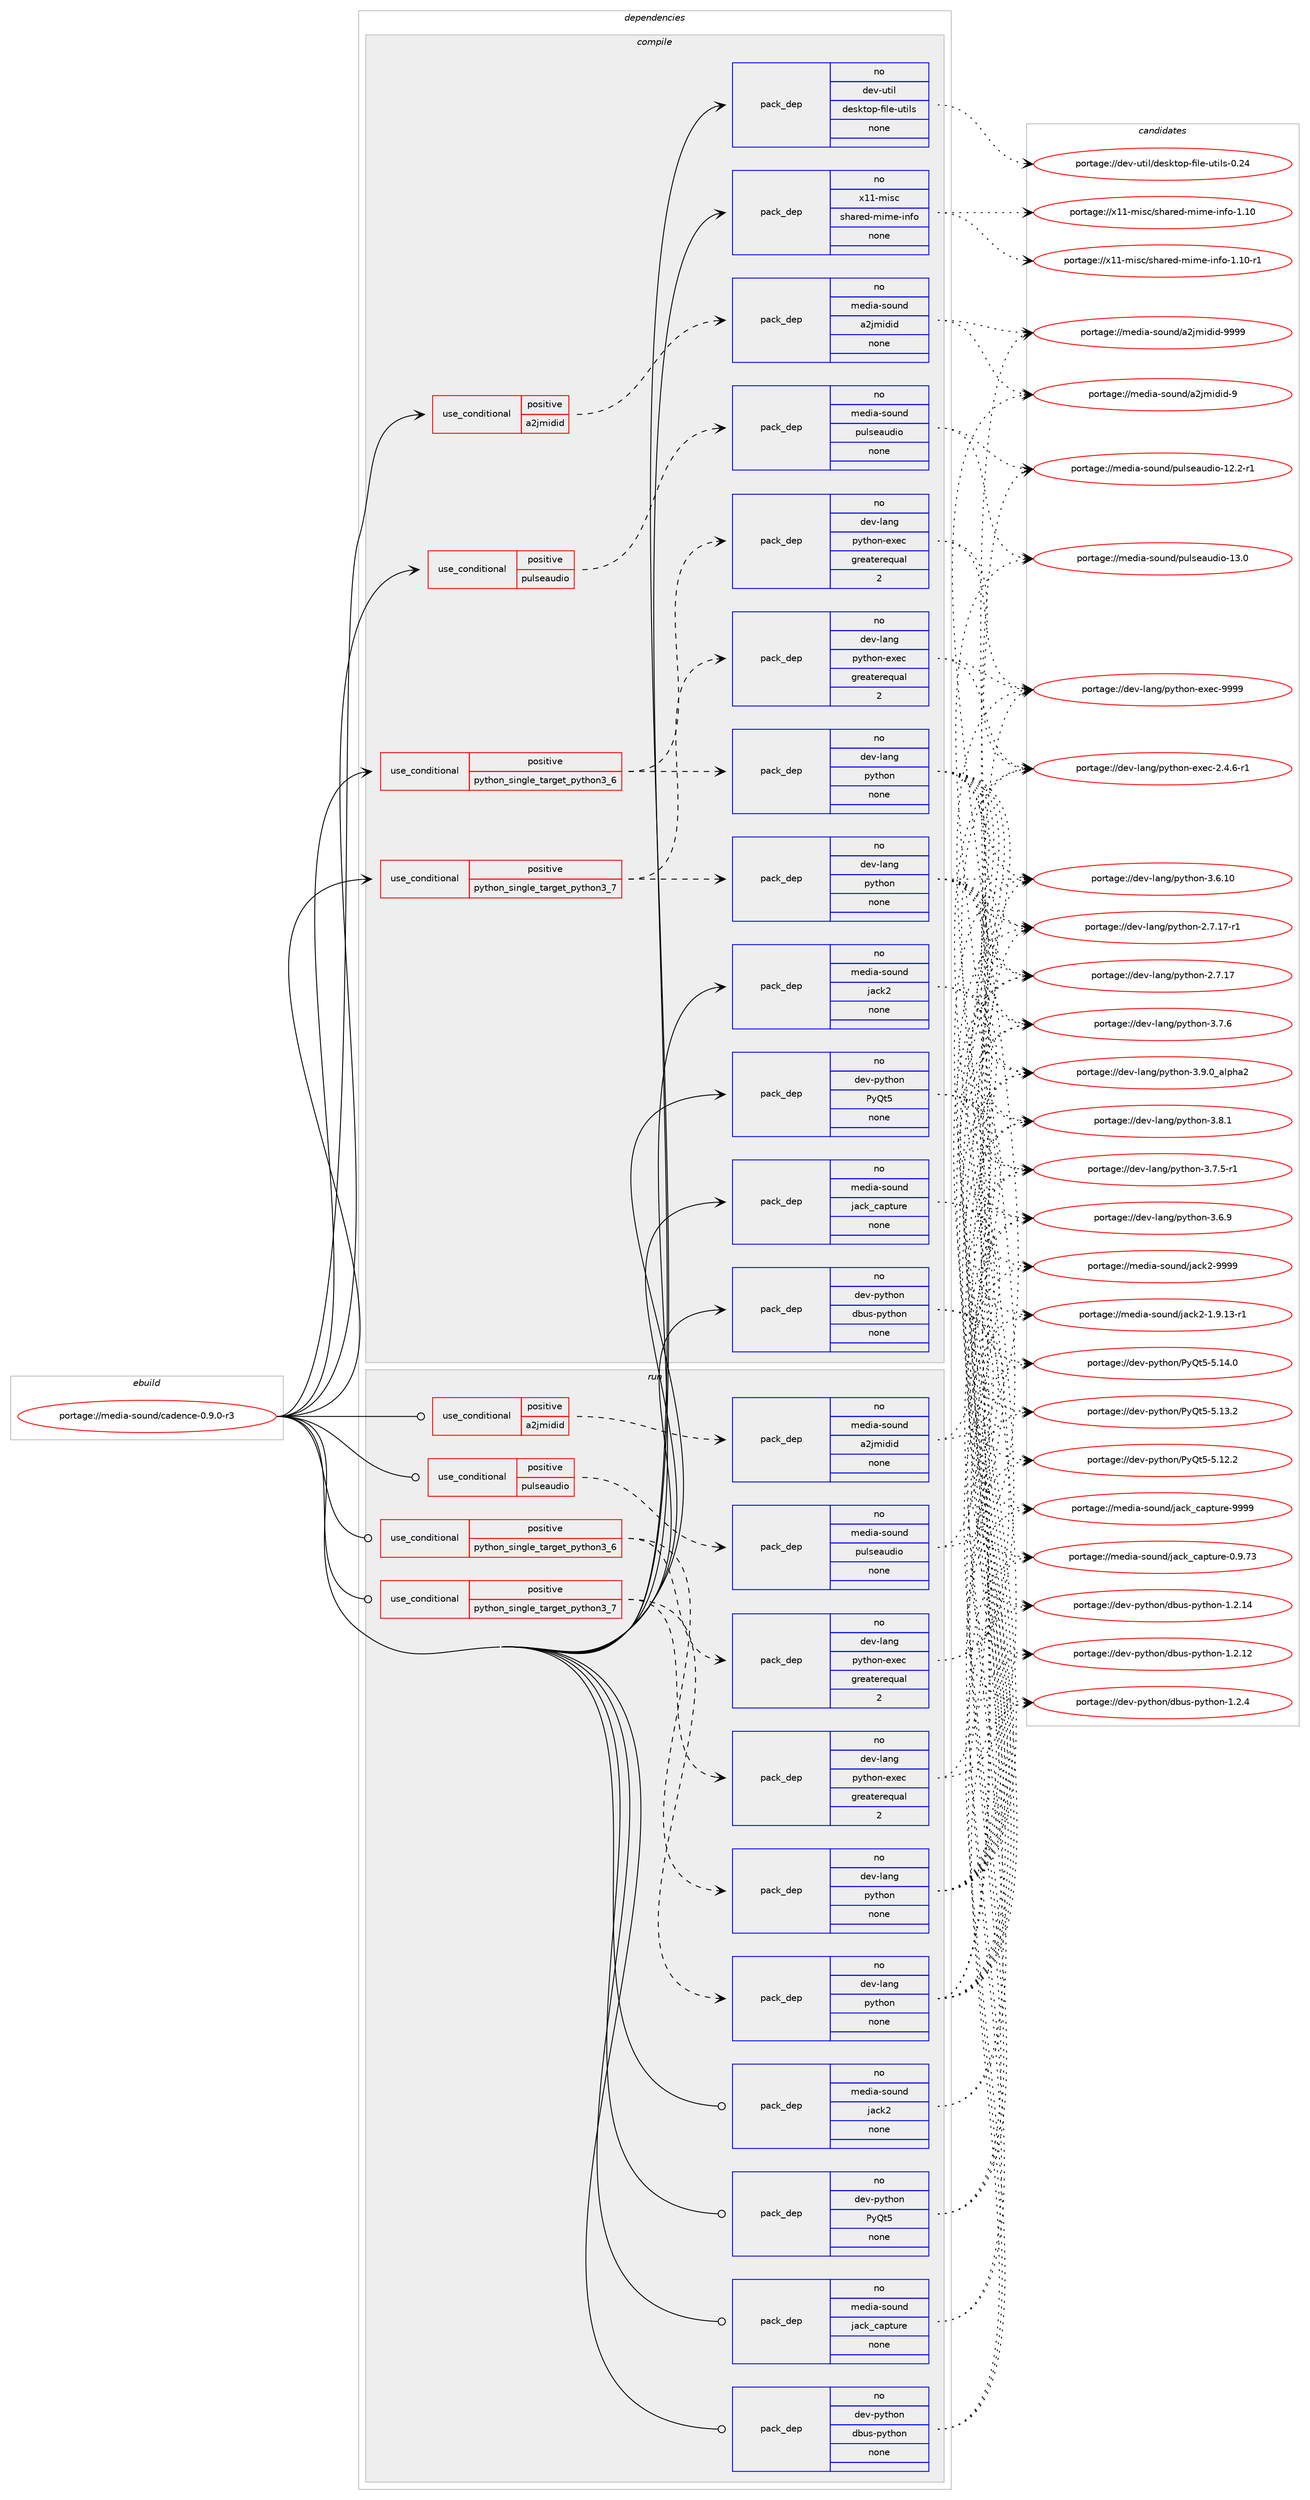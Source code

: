 digraph prolog {

# *************
# Graph options
# *************

newrank=true;
concentrate=true;
compound=true;
graph [rankdir=LR,fontname=Helvetica,fontsize=10,ranksep=1.5];#, ranksep=2.5, nodesep=0.2];
edge  [arrowhead=vee];
node  [fontname=Helvetica,fontsize=10];

# **********
# The ebuild
# **********

subgraph cluster_leftcol {
color=gray;
label=<<i>ebuild</i>>;
id [label="portage://media-sound/cadence-0.9.0-r3", color=red, width=4, href="../media-sound/cadence-0.9.0-r3.svg"];
}

# ****************
# The dependencies
# ****************

subgraph cluster_midcol {
color=gray;
label=<<i>dependencies</i>>;
subgraph cluster_compile {
fillcolor="#eeeeee";
style=filled;
label=<<i>compile</i>>;
subgraph cond44470 {
dependency195484 [label=<<TABLE BORDER="0" CELLBORDER="1" CELLSPACING="0" CELLPADDING="4"><TR><TD ROWSPAN="3" CELLPADDING="10">use_conditional</TD></TR><TR><TD>positive</TD></TR><TR><TD>a2jmidid</TD></TR></TABLE>>, shape=none, color=red];
subgraph pack148024 {
dependency195485 [label=<<TABLE BORDER="0" CELLBORDER="1" CELLSPACING="0" CELLPADDING="4" WIDTH="220"><TR><TD ROWSPAN="6" CELLPADDING="30">pack_dep</TD></TR><TR><TD WIDTH="110">no</TD></TR><TR><TD>media-sound</TD></TR><TR><TD>a2jmidid</TD></TR><TR><TD>none</TD></TR><TR><TD></TD></TR></TABLE>>, shape=none, color=blue];
}
dependency195484:e -> dependency195485:w [weight=20,style="dashed",arrowhead="vee"];
}
id:e -> dependency195484:w [weight=20,style="solid",arrowhead="vee"];
subgraph cond44471 {
dependency195486 [label=<<TABLE BORDER="0" CELLBORDER="1" CELLSPACING="0" CELLPADDING="4"><TR><TD ROWSPAN="3" CELLPADDING="10">use_conditional</TD></TR><TR><TD>positive</TD></TR><TR><TD>pulseaudio</TD></TR></TABLE>>, shape=none, color=red];
subgraph pack148025 {
dependency195487 [label=<<TABLE BORDER="0" CELLBORDER="1" CELLSPACING="0" CELLPADDING="4" WIDTH="220"><TR><TD ROWSPAN="6" CELLPADDING="30">pack_dep</TD></TR><TR><TD WIDTH="110">no</TD></TR><TR><TD>media-sound</TD></TR><TR><TD>pulseaudio</TD></TR><TR><TD>none</TD></TR><TR><TD></TD></TR></TABLE>>, shape=none, color=blue];
}
dependency195486:e -> dependency195487:w [weight=20,style="dashed",arrowhead="vee"];
}
id:e -> dependency195486:w [weight=20,style="solid",arrowhead="vee"];
subgraph cond44472 {
dependency195488 [label=<<TABLE BORDER="0" CELLBORDER="1" CELLSPACING="0" CELLPADDING="4"><TR><TD ROWSPAN="3" CELLPADDING="10">use_conditional</TD></TR><TR><TD>positive</TD></TR><TR><TD>python_single_target_python3_6</TD></TR></TABLE>>, shape=none, color=red];
subgraph pack148026 {
dependency195489 [label=<<TABLE BORDER="0" CELLBORDER="1" CELLSPACING="0" CELLPADDING="4" WIDTH="220"><TR><TD ROWSPAN="6" CELLPADDING="30">pack_dep</TD></TR><TR><TD WIDTH="110">no</TD></TR><TR><TD>dev-lang</TD></TR><TR><TD>python</TD></TR><TR><TD>none</TD></TR><TR><TD></TD></TR></TABLE>>, shape=none, color=blue];
}
dependency195488:e -> dependency195489:w [weight=20,style="dashed",arrowhead="vee"];
subgraph pack148027 {
dependency195490 [label=<<TABLE BORDER="0" CELLBORDER="1" CELLSPACING="0" CELLPADDING="4" WIDTH="220"><TR><TD ROWSPAN="6" CELLPADDING="30">pack_dep</TD></TR><TR><TD WIDTH="110">no</TD></TR><TR><TD>dev-lang</TD></TR><TR><TD>python-exec</TD></TR><TR><TD>greaterequal</TD></TR><TR><TD>2</TD></TR></TABLE>>, shape=none, color=blue];
}
dependency195488:e -> dependency195490:w [weight=20,style="dashed",arrowhead="vee"];
}
id:e -> dependency195488:w [weight=20,style="solid",arrowhead="vee"];
subgraph cond44473 {
dependency195491 [label=<<TABLE BORDER="0" CELLBORDER="1" CELLSPACING="0" CELLPADDING="4"><TR><TD ROWSPAN="3" CELLPADDING="10">use_conditional</TD></TR><TR><TD>positive</TD></TR><TR><TD>python_single_target_python3_7</TD></TR></TABLE>>, shape=none, color=red];
subgraph pack148028 {
dependency195492 [label=<<TABLE BORDER="0" CELLBORDER="1" CELLSPACING="0" CELLPADDING="4" WIDTH="220"><TR><TD ROWSPAN="6" CELLPADDING="30">pack_dep</TD></TR><TR><TD WIDTH="110">no</TD></TR><TR><TD>dev-lang</TD></TR><TR><TD>python</TD></TR><TR><TD>none</TD></TR><TR><TD></TD></TR></TABLE>>, shape=none, color=blue];
}
dependency195491:e -> dependency195492:w [weight=20,style="dashed",arrowhead="vee"];
subgraph pack148029 {
dependency195493 [label=<<TABLE BORDER="0" CELLBORDER="1" CELLSPACING="0" CELLPADDING="4" WIDTH="220"><TR><TD ROWSPAN="6" CELLPADDING="30">pack_dep</TD></TR><TR><TD WIDTH="110">no</TD></TR><TR><TD>dev-lang</TD></TR><TR><TD>python-exec</TD></TR><TR><TD>greaterequal</TD></TR><TR><TD>2</TD></TR></TABLE>>, shape=none, color=blue];
}
dependency195491:e -> dependency195493:w [weight=20,style="dashed",arrowhead="vee"];
}
id:e -> dependency195491:w [weight=20,style="solid",arrowhead="vee"];
subgraph pack148030 {
dependency195494 [label=<<TABLE BORDER="0" CELLBORDER="1" CELLSPACING="0" CELLPADDING="4" WIDTH="220"><TR><TD ROWSPAN="6" CELLPADDING="30">pack_dep</TD></TR><TR><TD WIDTH="110">no</TD></TR><TR><TD>dev-python</TD></TR><TR><TD>PyQt5</TD></TR><TR><TD>none</TD></TR><TR><TD></TD></TR></TABLE>>, shape=none, color=blue];
}
id:e -> dependency195494:w [weight=20,style="solid",arrowhead="vee"];
subgraph pack148031 {
dependency195495 [label=<<TABLE BORDER="0" CELLBORDER="1" CELLSPACING="0" CELLPADDING="4" WIDTH="220"><TR><TD ROWSPAN="6" CELLPADDING="30">pack_dep</TD></TR><TR><TD WIDTH="110">no</TD></TR><TR><TD>dev-python</TD></TR><TR><TD>dbus-python</TD></TR><TR><TD>none</TD></TR><TR><TD></TD></TR></TABLE>>, shape=none, color=blue];
}
id:e -> dependency195495:w [weight=20,style="solid",arrowhead="vee"];
subgraph pack148032 {
dependency195496 [label=<<TABLE BORDER="0" CELLBORDER="1" CELLSPACING="0" CELLPADDING="4" WIDTH="220"><TR><TD ROWSPAN="6" CELLPADDING="30">pack_dep</TD></TR><TR><TD WIDTH="110">no</TD></TR><TR><TD>dev-util</TD></TR><TR><TD>desktop-file-utils</TD></TR><TR><TD>none</TD></TR><TR><TD></TD></TR></TABLE>>, shape=none, color=blue];
}
id:e -> dependency195496:w [weight=20,style="solid",arrowhead="vee"];
subgraph pack148033 {
dependency195497 [label=<<TABLE BORDER="0" CELLBORDER="1" CELLSPACING="0" CELLPADDING="4" WIDTH="220"><TR><TD ROWSPAN="6" CELLPADDING="30">pack_dep</TD></TR><TR><TD WIDTH="110">no</TD></TR><TR><TD>media-sound</TD></TR><TR><TD>jack2</TD></TR><TR><TD>none</TD></TR><TR><TD></TD></TR></TABLE>>, shape=none, color=blue];
}
id:e -> dependency195497:w [weight=20,style="solid",arrowhead="vee"];
subgraph pack148034 {
dependency195498 [label=<<TABLE BORDER="0" CELLBORDER="1" CELLSPACING="0" CELLPADDING="4" WIDTH="220"><TR><TD ROWSPAN="6" CELLPADDING="30">pack_dep</TD></TR><TR><TD WIDTH="110">no</TD></TR><TR><TD>media-sound</TD></TR><TR><TD>jack_capture</TD></TR><TR><TD>none</TD></TR><TR><TD></TD></TR></TABLE>>, shape=none, color=blue];
}
id:e -> dependency195498:w [weight=20,style="solid",arrowhead="vee"];
subgraph pack148035 {
dependency195499 [label=<<TABLE BORDER="0" CELLBORDER="1" CELLSPACING="0" CELLPADDING="4" WIDTH="220"><TR><TD ROWSPAN="6" CELLPADDING="30">pack_dep</TD></TR><TR><TD WIDTH="110">no</TD></TR><TR><TD>x11-misc</TD></TR><TR><TD>shared-mime-info</TD></TR><TR><TD>none</TD></TR><TR><TD></TD></TR></TABLE>>, shape=none, color=blue];
}
id:e -> dependency195499:w [weight=20,style="solid",arrowhead="vee"];
}
subgraph cluster_compileandrun {
fillcolor="#eeeeee";
style=filled;
label=<<i>compile and run</i>>;
}
subgraph cluster_run {
fillcolor="#eeeeee";
style=filled;
label=<<i>run</i>>;
subgraph cond44474 {
dependency195500 [label=<<TABLE BORDER="0" CELLBORDER="1" CELLSPACING="0" CELLPADDING="4"><TR><TD ROWSPAN="3" CELLPADDING="10">use_conditional</TD></TR><TR><TD>positive</TD></TR><TR><TD>a2jmidid</TD></TR></TABLE>>, shape=none, color=red];
subgraph pack148036 {
dependency195501 [label=<<TABLE BORDER="0" CELLBORDER="1" CELLSPACING="0" CELLPADDING="4" WIDTH="220"><TR><TD ROWSPAN="6" CELLPADDING="30">pack_dep</TD></TR><TR><TD WIDTH="110">no</TD></TR><TR><TD>media-sound</TD></TR><TR><TD>a2jmidid</TD></TR><TR><TD>none</TD></TR><TR><TD></TD></TR></TABLE>>, shape=none, color=blue];
}
dependency195500:e -> dependency195501:w [weight=20,style="dashed",arrowhead="vee"];
}
id:e -> dependency195500:w [weight=20,style="solid",arrowhead="odot"];
subgraph cond44475 {
dependency195502 [label=<<TABLE BORDER="0" CELLBORDER="1" CELLSPACING="0" CELLPADDING="4"><TR><TD ROWSPAN="3" CELLPADDING="10">use_conditional</TD></TR><TR><TD>positive</TD></TR><TR><TD>pulseaudio</TD></TR></TABLE>>, shape=none, color=red];
subgraph pack148037 {
dependency195503 [label=<<TABLE BORDER="0" CELLBORDER="1" CELLSPACING="0" CELLPADDING="4" WIDTH="220"><TR><TD ROWSPAN="6" CELLPADDING="30">pack_dep</TD></TR><TR><TD WIDTH="110">no</TD></TR><TR><TD>media-sound</TD></TR><TR><TD>pulseaudio</TD></TR><TR><TD>none</TD></TR><TR><TD></TD></TR></TABLE>>, shape=none, color=blue];
}
dependency195502:e -> dependency195503:w [weight=20,style="dashed",arrowhead="vee"];
}
id:e -> dependency195502:w [weight=20,style="solid",arrowhead="odot"];
subgraph cond44476 {
dependency195504 [label=<<TABLE BORDER="0" CELLBORDER="1" CELLSPACING="0" CELLPADDING="4"><TR><TD ROWSPAN="3" CELLPADDING="10">use_conditional</TD></TR><TR><TD>positive</TD></TR><TR><TD>python_single_target_python3_6</TD></TR></TABLE>>, shape=none, color=red];
subgraph pack148038 {
dependency195505 [label=<<TABLE BORDER="0" CELLBORDER="1" CELLSPACING="0" CELLPADDING="4" WIDTH="220"><TR><TD ROWSPAN="6" CELLPADDING="30">pack_dep</TD></TR><TR><TD WIDTH="110">no</TD></TR><TR><TD>dev-lang</TD></TR><TR><TD>python</TD></TR><TR><TD>none</TD></TR><TR><TD></TD></TR></TABLE>>, shape=none, color=blue];
}
dependency195504:e -> dependency195505:w [weight=20,style="dashed",arrowhead="vee"];
subgraph pack148039 {
dependency195506 [label=<<TABLE BORDER="0" CELLBORDER="1" CELLSPACING="0" CELLPADDING="4" WIDTH="220"><TR><TD ROWSPAN="6" CELLPADDING="30">pack_dep</TD></TR><TR><TD WIDTH="110">no</TD></TR><TR><TD>dev-lang</TD></TR><TR><TD>python-exec</TD></TR><TR><TD>greaterequal</TD></TR><TR><TD>2</TD></TR></TABLE>>, shape=none, color=blue];
}
dependency195504:e -> dependency195506:w [weight=20,style="dashed",arrowhead="vee"];
}
id:e -> dependency195504:w [weight=20,style="solid",arrowhead="odot"];
subgraph cond44477 {
dependency195507 [label=<<TABLE BORDER="0" CELLBORDER="1" CELLSPACING="0" CELLPADDING="4"><TR><TD ROWSPAN="3" CELLPADDING="10">use_conditional</TD></TR><TR><TD>positive</TD></TR><TR><TD>python_single_target_python3_7</TD></TR></TABLE>>, shape=none, color=red];
subgraph pack148040 {
dependency195508 [label=<<TABLE BORDER="0" CELLBORDER="1" CELLSPACING="0" CELLPADDING="4" WIDTH="220"><TR><TD ROWSPAN="6" CELLPADDING="30">pack_dep</TD></TR><TR><TD WIDTH="110">no</TD></TR><TR><TD>dev-lang</TD></TR><TR><TD>python</TD></TR><TR><TD>none</TD></TR><TR><TD></TD></TR></TABLE>>, shape=none, color=blue];
}
dependency195507:e -> dependency195508:w [weight=20,style="dashed",arrowhead="vee"];
subgraph pack148041 {
dependency195509 [label=<<TABLE BORDER="0" CELLBORDER="1" CELLSPACING="0" CELLPADDING="4" WIDTH="220"><TR><TD ROWSPAN="6" CELLPADDING="30">pack_dep</TD></TR><TR><TD WIDTH="110">no</TD></TR><TR><TD>dev-lang</TD></TR><TR><TD>python-exec</TD></TR><TR><TD>greaterequal</TD></TR><TR><TD>2</TD></TR></TABLE>>, shape=none, color=blue];
}
dependency195507:e -> dependency195509:w [weight=20,style="dashed",arrowhead="vee"];
}
id:e -> dependency195507:w [weight=20,style="solid",arrowhead="odot"];
subgraph pack148042 {
dependency195510 [label=<<TABLE BORDER="0" CELLBORDER="1" CELLSPACING="0" CELLPADDING="4" WIDTH="220"><TR><TD ROWSPAN="6" CELLPADDING="30">pack_dep</TD></TR><TR><TD WIDTH="110">no</TD></TR><TR><TD>dev-python</TD></TR><TR><TD>PyQt5</TD></TR><TR><TD>none</TD></TR><TR><TD></TD></TR></TABLE>>, shape=none, color=blue];
}
id:e -> dependency195510:w [weight=20,style="solid",arrowhead="odot"];
subgraph pack148043 {
dependency195511 [label=<<TABLE BORDER="0" CELLBORDER="1" CELLSPACING="0" CELLPADDING="4" WIDTH="220"><TR><TD ROWSPAN="6" CELLPADDING="30">pack_dep</TD></TR><TR><TD WIDTH="110">no</TD></TR><TR><TD>dev-python</TD></TR><TR><TD>dbus-python</TD></TR><TR><TD>none</TD></TR><TR><TD></TD></TR></TABLE>>, shape=none, color=blue];
}
id:e -> dependency195511:w [weight=20,style="solid",arrowhead="odot"];
subgraph pack148044 {
dependency195512 [label=<<TABLE BORDER="0" CELLBORDER="1" CELLSPACING="0" CELLPADDING="4" WIDTH="220"><TR><TD ROWSPAN="6" CELLPADDING="30">pack_dep</TD></TR><TR><TD WIDTH="110">no</TD></TR><TR><TD>media-sound</TD></TR><TR><TD>jack2</TD></TR><TR><TD>none</TD></TR><TR><TD></TD></TR></TABLE>>, shape=none, color=blue];
}
id:e -> dependency195512:w [weight=20,style="solid",arrowhead="odot"];
subgraph pack148045 {
dependency195513 [label=<<TABLE BORDER="0" CELLBORDER="1" CELLSPACING="0" CELLPADDING="4" WIDTH="220"><TR><TD ROWSPAN="6" CELLPADDING="30">pack_dep</TD></TR><TR><TD WIDTH="110">no</TD></TR><TR><TD>media-sound</TD></TR><TR><TD>jack_capture</TD></TR><TR><TD>none</TD></TR><TR><TD></TD></TR></TABLE>>, shape=none, color=blue];
}
id:e -> dependency195513:w [weight=20,style="solid",arrowhead="odot"];
}
}

# **************
# The candidates
# **************

subgraph cluster_choices {
rank=same;
color=gray;
label=<<i>candidates</i>>;

subgraph choice148024 {
color=black;
nodesep=1;
choice10910110010597451151111171101004797501061091051001051004557575757 [label="portage://media-sound/a2jmidid-9999", color=red, width=4,href="../media-sound/a2jmidid-9999.svg"];
choice10910110010597451151111171101004797501061091051001051004557 [label="portage://media-sound/a2jmidid-9", color=red, width=4,href="../media-sound/a2jmidid-9.svg"];
dependency195485:e -> choice10910110010597451151111171101004797501061091051001051004557575757:w [style=dotted,weight="100"];
dependency195485:e -> choice10910110010597451151111171101004797501061091051001051004557:w [style=dotted,weight="100"];
}
subgraph choice148025 {
color=black;
nodesep=1;
choice109101100105974511511111711010047112117108115101971171001051114549514648 [label="portage://media-sound/pulseaudio-13.0", color=red, width=4,href="../media-sound/pulseaudio-13.0.svg"];
choice1091011001059745115111117110100471121171081151019711710010511145495046504511449 [label="portage://media-sound/pulseaudio-12.2-r1", color=red, width=4,href="../media-sound/pulseaudio-12.2-r1.svg"];
dependency195487:e -> choice109101100105974511511111711010047112117108115101971171001051114549514648:w [style=dotted,weight="100"];
dependency195487:e -> choice1091011001059745115111117110100471121171081151019711710010511145495046504511449:w [style=dotted,weight="100"];
}
subgraph choice148026 {
color=black;
nodesep=1;
choice10010111845108971101034711212111610411111045514657464895971081121049750 [label="portage://dev-lang/python-3.9.0_alpha2", color=red, width=4,href="../dev-lang/python-3.9.0_alpha2.svg"];
choice100101118451089711010347112121116104111110455146564649 [label="portage://dev-lang/python-3.8.1", color=red, width=4,href="../dev-lang/python-3.8.1.svg"];
choice100101118451089711010347112121116104111110455146554654 [label="portage://dev-lang/python-3.7.6", color=red, width=4,href="../dev-lang/python-3.7.6.svg"];
choice1001011184510897110103471121211161041111104551465546534511449 [label="portage://dev-lang/python-3.7.5-r1", color=red, width=4,href="../dev-lang/python-3.7.5-r1.svg"];
choice100101118451089711010347112121116104111110455146544657 [label="portage://dev-lang/python-3.6.9", color=red, width=4,href="../dev-lang/python-3.6.9.svg"];
choice10010111845108971101034711212111610411111045514654464948 [label="portage://dev-lang/python-3.6.10", color=red, width=4,href="../dev-lang/python-3.6.10.svg"];
choice100101118451089711010347112121116104111110455046554649554511449 [label="portage://dev-lang/python-2.7.17-r1", color=red, width=4,href="../dev-lang/python-2.7.17-r1.svg"];
choice10010111845108971101034711212111610411111045504655464955 [label="portage://dev-lang/python-2.7.17", color=red, width=4,href="../dev-lang/python-2.7.17.svg"];
dependency195489:e -> choice10010111845108971101034711212111610411111045514657464895971081121049750:w [style=dotted,weight="100"];
dependency195489:e -> choice100101118451089711010347112121116104111110455146564649:w [style=dotted,weight="100"];
dependency195489:e -> choice100101118451089711010347112121116104111110455146554654:w [style=dotted,weight="100"];
dependency195489:e -> choice1001011184510897110103471121211161041111104551465546534511449:w [style=dotted,weight="100"];
dependency195489:e -> choice100101118451089711010347112121116104111110455146544657:w [style=dotted,weight="100"];
dependency195489:e -> choice10010111845108971101034711212111610411111045514654464948:w [style=dotted,weight="100"];
dependency195489:e -> choice100101118451089711010347112121116104111110455046554649554511449:w [style=dotted,weight="100"];
dependency195489:e -> choice10010111845108971101034711212111610411111045504655464955:w [style=dotted,weight="100"];
}
subgraph choice148027 {
color=black;
nodesep=1;
choice10010111845108971101034711212111610411111045101120101994557575757 [label="portage://dev-lang/python-exec-9999", color=red, width=4,href="../dev-lang/python-exec-9999.svg"];
choice10010111845108971101034711212111610411111045101120101994550465246544511449 [label="portage://dev-lang/python-exec-2.4.6-r1", color=red, width=4,href="../dev-lang/python-exec-2.4.6-r1.svg"];
dependency195490:e -> choice10010111845108971101034711212111610411111045101120101994557575757:w [style=dotted,weight="100"];
dependency195490:e -> choice10010111845108971101034711212111610411111045101120101994550465246544511449:w [style=dotted,weight="100"];
}
subgraph choice148028 {
color=black;
nodesep=1;
choice10010111845108971101034711212111610411111045514657464895971081121049750 [label="portage://dev-lang/python-3.9.0_alpha2", color=red, width=4,href="../dev-lang/python-3.9.0_alpha2.svg"];
choice100101118451089711010347112121116104111110455146564649 [label="portage://dev-lang/python-3.8.1", color=red, width=4,href="../dev-lang/python-3.8.1.svg"];
choice100101118451089711010347112121116104111110455146554654 [label="portage://dev-lang/python-3.7.6", color=red, width=4,href="../dev-lang/python-3.7.6.svg"];
choice1001011184510897110103471121211161041111104551465546534511449 [label="portage://dev-lang/python-3.7.5-r1", color=red, width=4,href="../dev-lang/python-3.7.5-r1.svg"];
choice100101118451089711010347112121116104111110455146544657 [label="portage://dev-lang/python-3.6.9", color=red, width=4,href="../dev-lang/python-3.6.9.svg"];
choice10010111845108971101034711212111610411111045514654464948 [label="portage://dev-lang/python-3.6.10", color=red, width=4,href="../dev-lang/python-3.6.10.svg"];
choice100101118451089711010347112121116104111110455046554649554511449 [label="portage://dev-lang/python-2.7.17-r1", color=red, width=4,href="../dev-lang/python-2.7.17-r1.svg"];
choice10010111845108971101034711212111610411111045504655464955 [label="portage://dev-lang/python-2.7.17", color=red, width=4,href="../dev-lang/python-2.7.17.svg"];
dependency195492:e -> choice10010111845108971101034711212111610411111045514657464895971081121049750:w [style=dotted,weight="100"];
dependency195492:e -> choice100101118451089711010347112121116104111110455146564649:w [style=dotted,weight="100"];
dependency195492:e -> choice100101118451089711010347112121116104111110455146554654:w [style=dotted,weight="100"];
dependency195492:e -> choice1001011184510897110103471121211161041111104551465546534511449:w [style=dotted,weight="100"];
dependency195492:e -> choice100101118451089711010347112121116104111110455146544657:w [style=dotted,weight="100"];
dependency195492:e -> choice10010111845108971101034711212111610411111045514654464948:w [style=dotted,weight="100"];
dependency195492:e -> choice100101118451089711010347112121116104111110455046554649554511449:w [style=dotted,weight="100"];
dependency195492:e -> choice10010111845108971101034711212111610411111045504655464955:w [style=dotted,weight="100"];
}
subgraph choice148029 {
color=black;
nodesep=1;
choice10010111845108971101034711212111610411111045101120101994557575757 [label="portage://dev-lang/python-exec-9999", color=red, width=4,href="../dev-lang/python-exec-9999.svg"];
choice10010111845108971101034711212111610411111045101120101994550465246544511449 [label="portage://dev-lang/python-exec-2.4.6-r1", color=red, width=4,href="../dev-lang/python-exec-2.4.6-r1.svg"];
dependency195493:e -> choice10010111845108971101034711212111610411111045101120101994557575757:w [style=dotted,weight="100"];
dependency195493:e -> choice10010111845108971101034711212111610411111045101120101994550465246544511449:w [style=dotted,weight="100"];
}
subgraph choice148030 {
color=black;
nodesep=1;
choice100101118451121211161041111104780121811165345534649524648 [label="portage://dev-python/PyQt5-5.14.0", color=red, width=4,href="../dev-python/PyQt5-5.14.0.svg"];
choice100101118451121211161041111104780121811165345534649514650 [label="portage://dev-python/PyQt5-5.13.2", color=red, width=4,href="../dev-python/PyQt5-5.13.2.svg"];
choice100101118451121211161041111104780121811165345534649504650 [label="portage://dev-python/PyQt5-5.12.2", color=red, width=4,href="../dev-python/PyQt5-5.12.2.svg"];
dependency195494:e -> choice100101118451121211161041111104780121811165345534649524648:w [style=dotted,weight="100"];
dependency195494:e -> choice100101118451121211161041111104780121811165345534649514650:w [style=dotted,weight="100"];
dependency195494:e -> choice100101118451121211161041111104780121811165345534649504650:w [style=dotted,weight="100"];
}
subgraph choice148031 {
color=black;
nodesep=1;
choice10010111845112121116104111110471009811711545112121116104111110454946504652 [label="portage://dev-python/dbus-python-1.2.4", color=red, width=4,href="../dev-python/dbus-python-1.2.4.svg"];
choice1001011184511212111610411111047100981171154511212111610411111045494650464952 [label="portage://dev-python/dbus-python-1.2.14", color=red, width=4,href="../dev-python/dbus-python-1.2.14.svg"];
choice1001011184511212111610411111047100981171154511212111610411111045494650464950 [label="portage://dev-python/dbus-python-1.2.12", color=red, width=4,href="../dev-python/dbus-python-1.2.12.svg"];
dependency195495:e -> choice10010111845112121116104111110471009811711545112121116104111110454946504652:w [style=dotted,weight="100"];
dependency195495:e -> choice1001011184511212111610411111047100981171154511212111610411111045494650464952:w [style=dotted,weight="100"];
dependency195495:e -> choice1001011184511212111610411111047100981171154511212111610411111045494650464950:w [style=dotted,weight="100"];
}
subgraph choice148032 {
color=black;
nodesep=1;
choice100101118451171161051084710010111510711611111245102105108101451171161051081154548465052 [label="portage://dev-util/desktop-file-utils-0.24", color=red, width=4,href="../dev-util/desktop-file-utils-0.24.svg"];
dependency195496:e -> choice100101118451171161051084710010111510711611111245102105108101451171161051081154548465052:w [style=dotted,weight="100"];
}
subgraph choice148033 {
color=black;
nodesep=1;
choice1091011001059745115111117110100471069799107504557575757 [label="portage://media-sound/jack2-9999", color=red, width=4,href="../media-sound/jack2-9999.svg"];
choice109101100105974511511111711010047106979910750454946574649514511449 [label="portage://media-sound/jack2-1.9.13-r1", color=red, width=4,href="../media-sound/jack2-1.9.13-r1.svg"];
dependency195497:e -> choice1091011001059745115111117110100471069799107504557575757:w [style=dotted,weight="100"];
dependency195497:e -> choice109101100105974511511111711010047106979910750454946574649514511449:w [style=dotted,weight="100"];
}
subgraph choice148034 {
color=black;
nodesep=1;
choice10910110010597451151111171101004710697991079599971121161171141014557575757 [label="portage://media-sound/jack_capture-9999", color=red, width=4,href="../media-sound/jack_capture-9999.svg"];
choice109101100105974511511111711010047106979910795999711211611711410145484657465551 [label="portage://media-sound/jack_capture-0.9.73", color=red, width=4,href="../media-sound/jack_capture-0.9.73.svg"];
dependency195498:e -> choice10910110010597451151111171101004710697991079599971121161171141014557575757:w [style=dotted,weight="100"];
dependency195498:e -> choice109101100105974511511111711010047106979910795999711211611711410145484657465551:w [style=dotted,weight="100"];
}
subgraph choice148035 {
color=black;
nodesep=1;
choice120494945109105115994711510497114101100451091051091014510511010211145494649484511449 [label="portage://x11-misc/shared-mime-info-1.10-r1", color=red, width=4,href="../x11-misc/shared-mime-info-1.10-r1.svg"];
choice12049494510910511599471151049711410110045109105109101451051101021114549464948 [label="portage://x11-misc/shared-mime-info-1.10", color=red, width=4,href="../x11-misc/shared-mime-info-1.10.svg"];
dependency195499:e -> choice120494945109105115994711510497114101100451091051091014510511010211145494649484511449:w [style=dotted,weight="100"];
dependency195499:e -> choice12049494510910511599471151049711410110045109105109101451051101021114549464948:w [style=dotted,weight="100"];
}
subgraph choice148036 {
color=black;
nodesep=1;
choice10910110010597451151111171101004797501061091051001051004557575757 [label="portage://media-sound/a2jmidid-9999", color=red, width=4,href="../media-sound/a2jmidid-9999.svg"];
choice10910110010597451151111171101004797501061091051001051004557 [label="portage://media-sound/a2jmidid-9", color=red, width=4,href="../media-sound/a2jmidid-9.svg"];
dependency195501:e -> choice10910110010597451151111171101004797501061091051001051004557575757:w [style=dotted,weight="100"];
dependency195501:e -> choice10910110010597451151111171101004797501061091051001051004557:w [style=dotted,weight="100"];
}
subgraph choice148037 {
color=black;
nodesep=1;
choice109101100105974511511111711010047112117108115101971171001051114549514648 [label="portage://media-sound/pulseaudio-13.0", color=red, width=4,href="../media-sound/pulseaudio-13.0.svg"];
choice1091011001059745115111117110100471121171081151019711710010511145495046504511449 [label="portage://media-sound/pulseaudio-12.2-r1", color=red, width=4,href="../media-sound/pulseaudio-12.2-r1.svg"];
dependency195503:e -> choice109101100105974511511111711010047112117108115101971171001051114549514648:w [style=dotted,weight="100"];
dependency195503:e -> choice1091011001059745115111117110100471121171081151019711710010511145495046504511449:w [style=dotted,weight="100"];
}
subgraph choice148038 {
color=black;
nodesep=1;
choice10010111845108971101034711212111610411111045514657464895971081121049750 [label="portage://dev-lang/python-3.9.0_alpha2", color=red, width=4,href="../dev-lang/python-3.9.0_alpha2.svg"];
choice100101118451089711010347112121116104111110455146564649 [label="portage://dev-lang/python-3.8.1", color=red, width=4,href="../dev-lang/python-3.8.1.svg"];
choice100101118451089711010347112121116104111110455146554654 [label="portage://dev-lang/python-3.7.6", color=red, width=4,href="../dev-lang/python-3.7.6.svg"];
choice1001011184510897110103471121211161041111104551465546534511449 [label="portage://dev-lang/python-3.7.5-r1", color=red, width=4,href="../dev-lang/python-3.7.5-r1.svg"];
choice100101118451089711010347112121116104111110455146544657 [label="portage://dev-lang/python-3.6.9", color=red, width=4,href="../dev-lang/python-3.6.9.svg"];
choice10010111845108971101034711212111610411111045514654464948 [label="portage://dev-lang/python-3.6.10", color=red, width=4,href="../dev-lang/python-3.6.10.svg"];
choice100101118451089711010347112121116104111110455046554649554511449 [label="portage://dev-lang/python-2.7.17-r1", color=red, width=4,href="../dev-lang/python-2.7.17-r1.svg"];
choice10010111845108971101034711212111610411111045504655464955 [label="portage://dev-lang/python-2.7.17", color=red, width=4,href="../dev-lang/python-2.7.17.svg"];
dependency195505:e -> choice10010111845108971101034711212111610411111045514657464895971081121049750:w [style=dotted,weight="100"];
dependency195505:e -> choice100101118451089711010347112121116104111110455146564649:w [style=dotted,weight="100"];
dependency195505:e -> choice100101118451089711010347112121116104111110455146554654:w [style=dotted,weight="100"];
dependency195505:e -> choice1001011184510897110103471121211161041111104551465546534511449:w [style=dotted,weight="100"];
dependency195505:e -> choice100101118451089711010347112121116104111110455146544657:w [style=dotted,weight="100"];
dependency195505:e -> choice10010111845108971101034711212111610411111045514654464948:w [style=dotted,weight="100"];
dependency195505:e -> choice100101118451089711010347112121116104111110455046554649554511449:w [style=dotted,weight="100"];
dependency195505:e -> choice10010111845108971101034711212111610411111045504655464955:w [style=dotted,weight="100"];
}
subgraph choice148039 {
color=black;
nodesep=1;
choice10010111845108971101034711212111610411111045101120101994557575757 [label="portage://dev-lang/python-exec-9999", color=red, width=4,href="../dev-lang/python-exec-9999.svg"];
choice10010111845108971101034711212111610411111045101120101994550465246544511449 [label="portage://dev-lang/python-exec-2.4.6-r1", color=red, width=4,href="../dev-lang/python-exec-2.4.6-r1.svg"];
dependency195506:e -> choice10010111845108971101034711212111610411111045101120101994557575757:w [style=dotted,weight="100"];
dependency195506:e -> choice10010111845108971101034711212111610411111045101120101994550465246544511449:w [style=dotted,weight="100"];
}
subgraph choice148040 {
color=black;
nodesep=1;
choice10010111845108971101034711212111610411111045514657464895971081121049750 [label="portage://dev-lang/python-3.9.0_alpha2", color=red, width=4,href="../dev-lang/python-3.9.0_alpha2.svg"];
choice100101118451089711010347112121116104111110455146564649 [label="portage://dev-lang/python-3.8.1", color=red, width=4,href="../dev-lang/python-3.8.1.svg"];
choice100101118451089711010347112121116104111110455146554654 [label="portage://dev-lang/python-3.7.6", color=red, width=4,href="../dev-lang/python-3.7.6.svg"];
choice1001011184510897110103471121211161041111104551465546534511449 [label="portage://dev-lang/python-3.7.5-r1", color=red, width=4,href="../dev-lang/python-3.7.5-r1.svg"];
choice100101118451089711010347112121116104111110455146544657 [label="portage://dev-lang/python-3.6.9", color=red, width=4,href="../dev-lang/python-3.6.9.svg"];
choice10010111845108971101034711212111610411111045514654464948 [label="portage://dev-lang/python-3.6.10", color=red, width=4,href="../dev-lang/python-3.6.10.svg"];
choice100101118451089711010347112121116104111110455046554649554511449 [label="portage://dev-lang/python-2.7.17-r1", color=red, width=4,href="../dev-lang/python-2.7.17-r1.svg"];
choice10010111845108971101034711212111610411111045504655464955 [label="portage://dev-lang/python-2.7.17", color=red, width=4,href="../dev-lang/python-2.7.17.svg"];
dependency195508:e -> choice10010111845108971101034711212111610411111045514657464895971081121049750:w [style=dotted,weight="100"];
dependency195508:e -> choice100101118451089711010347112121116104111110455146564649:w [style=dotted,weight="100"];
dependency195508:e -> choice100101118451089711010347112121116104111110455146554654:w [style=dotted,weight="100"];
dependency195508:e -> choice1001011184510897110103471121211161041111104551465546534511449:w [style=dotted,weight="100"];
dependency195508:e -> choice100101118451089711010347112121116104111110455146544657:w [style=dotted,weight="100"];
dependency195508:e -> choice10010111845108971101034711212111610411111045514654464948:w [style=dotted,weight="100"];
dependency195508:e -> choice100101118451089711010347112121116104111110455046554649554511449:w [style=dotted,weight="100"];
dependency195508:e -> choice10010111845108971101034711212111610411111045504655464955:w [style=dotted,weight="100"];
}
subgraph choice148041 {
color=black;
nodesep=1;
choice10010111845108971101034711212111610411111045101120101994557575757 [label="portage://dev-lang/python-exec-9999", color=red, width=4,href="../dev-lang/python-exec-9999.svg"];
choice10010111845108971101034711212111610411111045101120101994550465246544511449 [label="portage://dev-lang/python-exec-2.4.6-r1", color=red, width=4,href="../dev-lang/python-exec-2.4.6-r1.svg"];
dependency195509:e -> choice10010111845108971101034711212111610411111045101120101994557575757:w [style=dotted,weight="100"];
dependency195509:e -> choice10010111845108971101034711212111610411111045101120101994550465246544511449:w [style=dotted,weight="100"];
}
subgraph choice148042 {
color=black;
nodesep=1;
choice100101118451121211161041111104780121811165345534649524648 [label="portage://dev-python/PyQt5-5.14.0", color=red, width=4,href="../dev-python/PyQt5-5.14.0.svg"];
choice100101118451121211161041111104780121811165345534649514650 [label="portage://dev-python/PyQt5-5.13.2", color=red, width=4,href="../dev-python/PyQt5-5.13.2.svg"];
choice100101118451121211161041111104780121811165345534649504650 [label="portage://dev-python/PyQt5-5.12.2", color=red, width=4,href="../dev-python/PyQt5-5.12.2.svg"];
dependency195510:e -> choice100101118451121211161041111104780121811165345534649524648:w [style=dotted,weight="100"];
dependency195510:e -> choice100101118451121211161041111104780121811165345534649514650:w [style=dotted,weight="100"];
dependency195510:e -> choice100101118451121211161041111104780121811165345534649504650:w [style=dotted,weight="100"];
}
subgraph choice148043 {
color=black;
nodesep=1;
choice10010111845112121116104111110471009811711545112121116104111110454946504652 [label="portage://dev-python/dbus-python-1.2.4", color=red, width=4,href="../dev-python/dbus-python-1.2.4.svg"];
choice1001011184511212111610411111047100981171154511212111610411111045494650464952 [label="portage://dev-python/dbus-python-1.2.14", color=red, width=4,href="../dev-python/dbus-python-1.2.14.svg"];
choice1001011184511212111610411111047100981171154511212111610411111045494650464950 [label="portage://dev-python/dbus-python-1.2.12", color=red, width=4,href="../dev-python/dbus-python-1.2.12.svg"];
dependency195511:e -> choice10010111845112121116104111110471009811711545112121116104111110454946504652:w [style=dotted,weight="100"];
dependency195511:e -> choice1001011184511212111610411111047100981171154511212111610411111045494650464952:w [style=dotted,weight="100"];
dependency195511:e -> choice1001011184511212111610411111047100981171154511212111610411111045494650464950:w [style=dotted,weight="100"];
}
subgraph choice148044 {
color=black;
nodesep=1;
choice1091011001059745115111117110100471069799107504557575757 [label="portage://media-sound/jack2-9999", color=red, width=4,href="../media-sound/jack2-9999.svg"];
choice109101100105974511511111711010047106979910750454946574649514511449 [label="portage://media-sound/jack2-1.9.13-r1", color=red, width=4,href="../media-sound/jack2-1.9.13-r1.svg"];
dependency195512:e -> choice1091011001059745115111117110100471069799107504557575757:w [style=dotted,weight="100"];
dependency195512:e -> choice109101100105974511511111711010047106979910750454946574649514511449:w [style=dotted,weight="100"];
}
subgraph choice148045 {
color=black;
nodesep=1;
choice10910110010597451151111171101004710697991079599971121161171141014557575757 [label="portage://media-sound/jack_capture-9999", color=red, width=4,href="../media-sound/jack_capture-9999.svg"];
choice109101100105974511511111711010047106979910795999711211611711410145484657465551 [label="portage://media-sound/jack_capture-0.9.73", color=red, width=4,href="../media-sound/jack_capture-0.9.73.svg"];
dependency195513:e -> choice10910110010597451151111171101004710697991079599971121161171141014557575757:w [style=dotted,weight="100"];
dependency195513:e -> choice109101100105974511511111711010047106979910795999711211611711410145484657465551:w [style=dotted,weight="100"];
}
}

}
